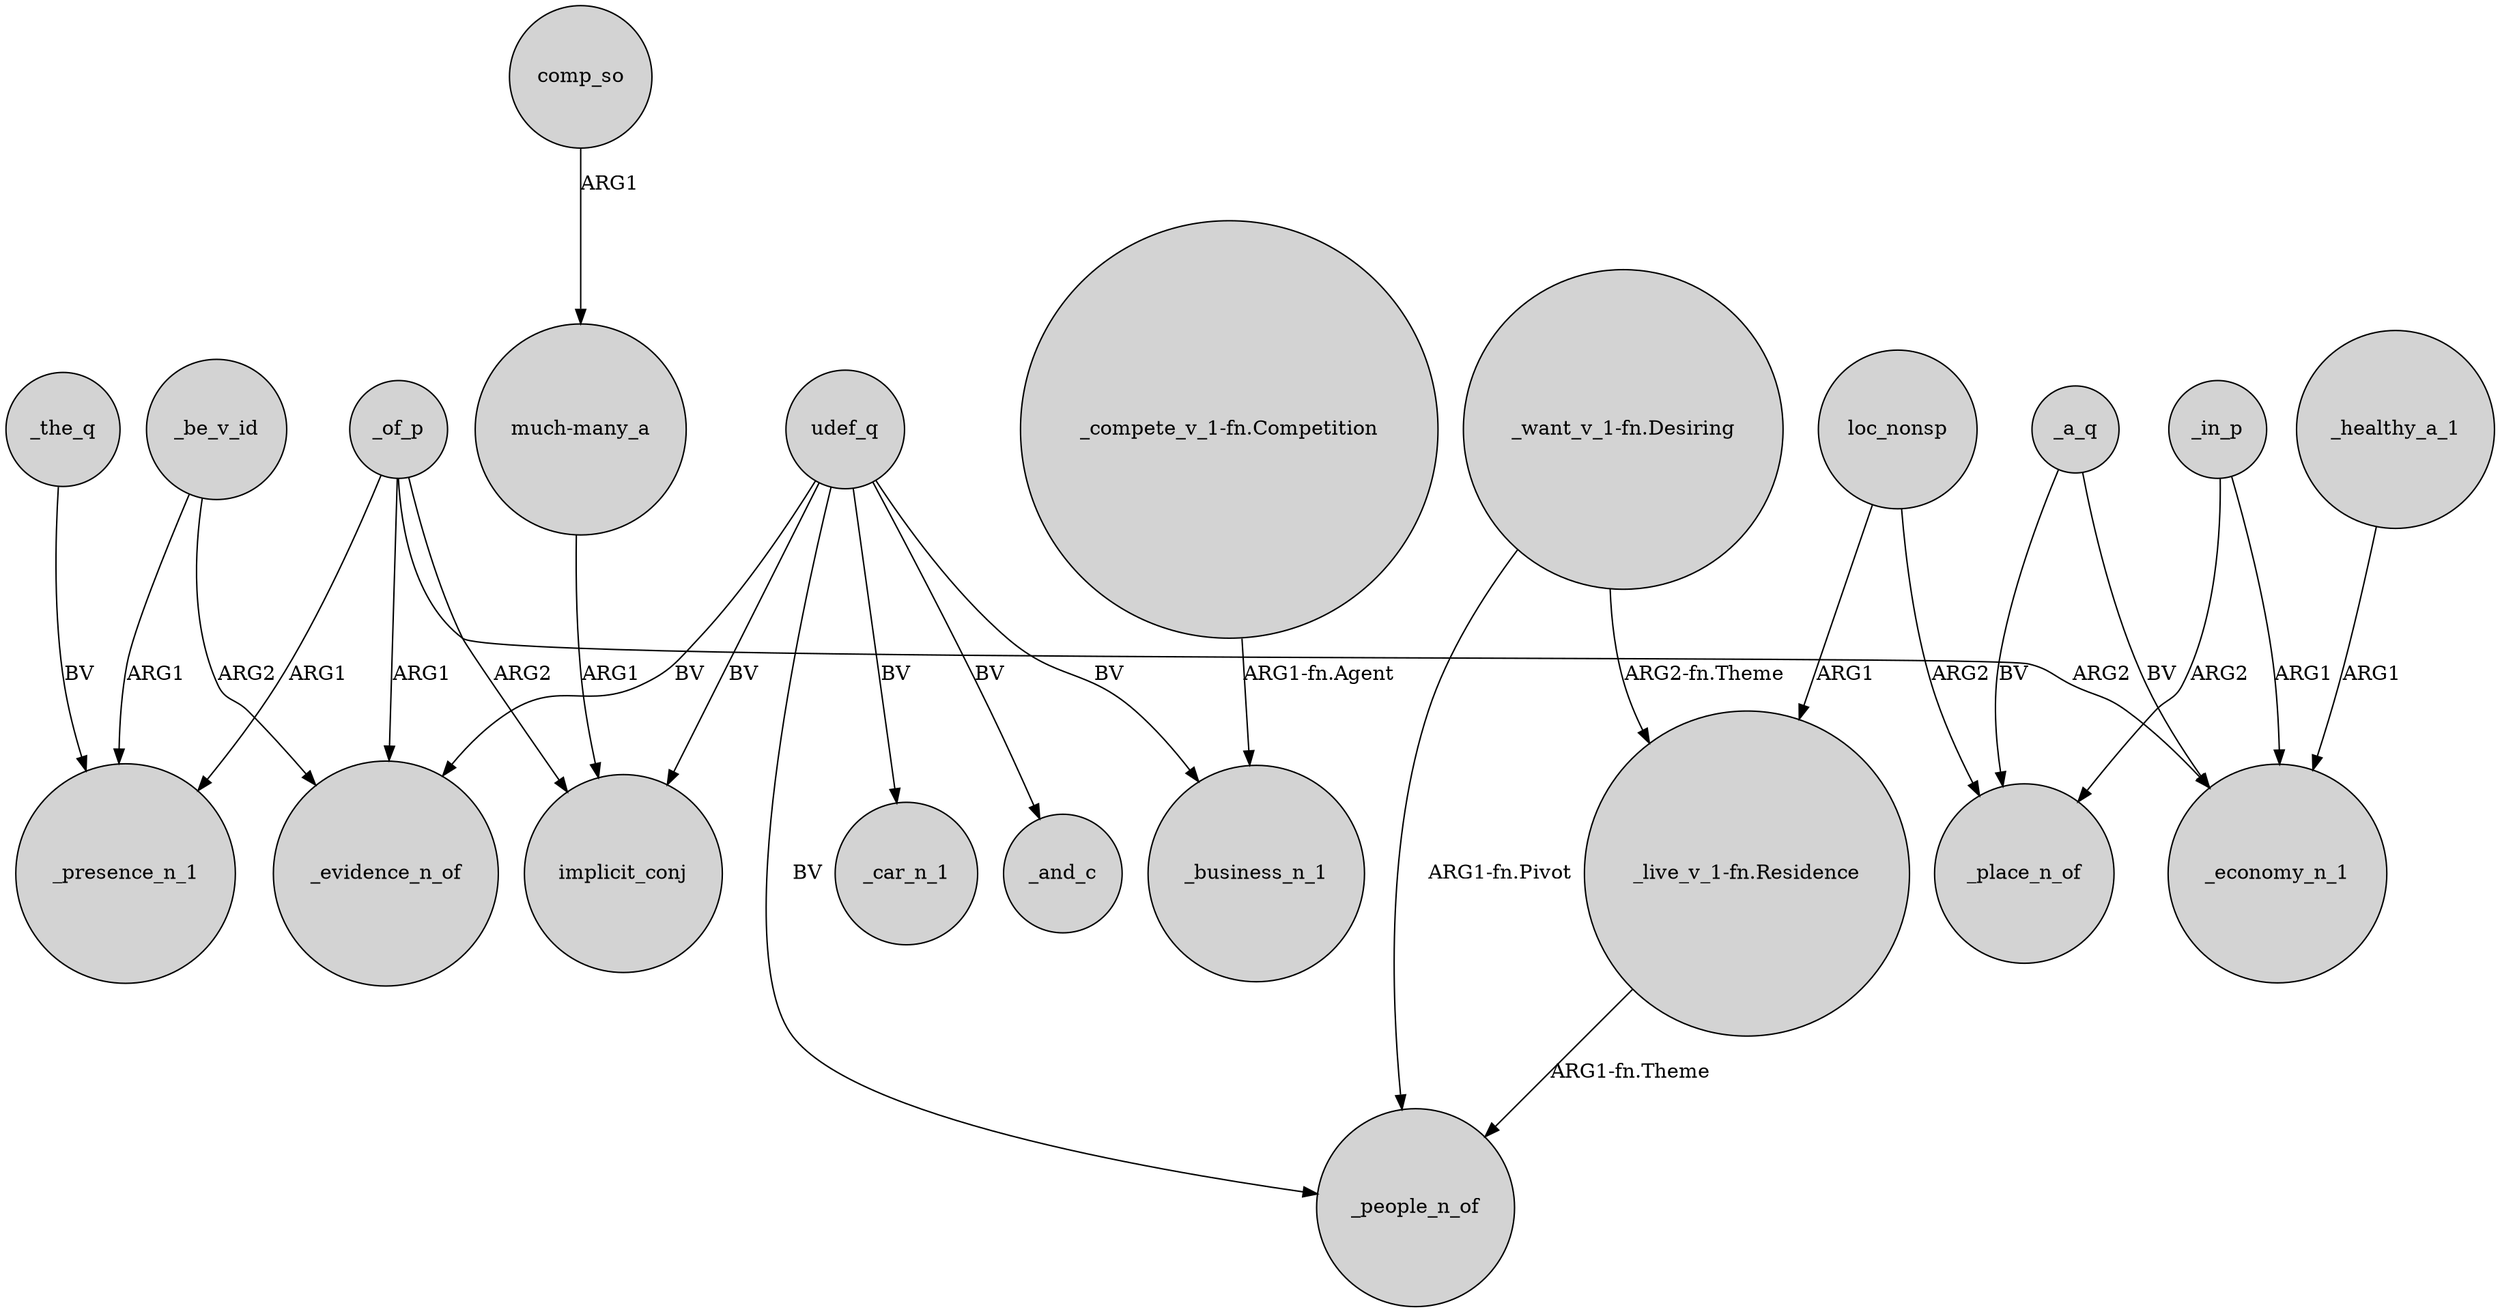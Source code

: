 digraph {
	node [shape=circle style=filled]
	_be_v_id -> _presence_n_1 [label=ARG1]
	_of_p -> _evidence_n_of [label=ARG1]
	"_compete_v_1-fn.Competition" -> _business_n_1 [label="ARG1-fn.Agent"]
	"_live_v_1-fn.Residence" -> _people_n_of [label="ARG1-fn.Theme"]
	udef_q -> _evidence_n_of [label=BV]
	"_want_v_1-fn.Desiring" -> _people_n_of [label="ARG1-fn.Pivot"]
	udef_q -> implicit_conj [label=BV]
	_healthy_a_1 -> _economy_n_1 [label=ARG1]
	_of_p -> _presence_n_1 [label=ARG1]
	_a_q -> _economy_n_1 [label=BV]
	_in_p -> _place_n_of [label=ARG2]
	"much-many_a" -> implicit_conj [label=ARG1]
	udef_q -> _people_n_of [label=BV]
	_of_p -> _economy_n_1 [label=ARG2]
	_be_v_id -> _evidence_n_of [label=ARG2]
	_in_p -> _economy_n_1 [label=ARG1]
	loc_nonsp -> "_live_v_1-fn.Residence" [label=ARG1]
	_the_q -> _presence_n_1 [label=BV]
	_of_p -> implicit_conj [label=ARG2]
	_a_q -> _place_n_of [label=BV]
	udef_q -> _car_n_1 [label=BV]
	udef_q -> _business_n_1 [label=BV]
	loc_nonsp -> _place_n_of [label=ARG2]
	comp_so -> "much-many_a" [label=ARG1]
	"_want_v_1-fn.Desiring" -> "_live_v_1-fn.Residence" [label="ARG2-fn.Theme"]
	udef_q -> _and_c [label=BV]
}
